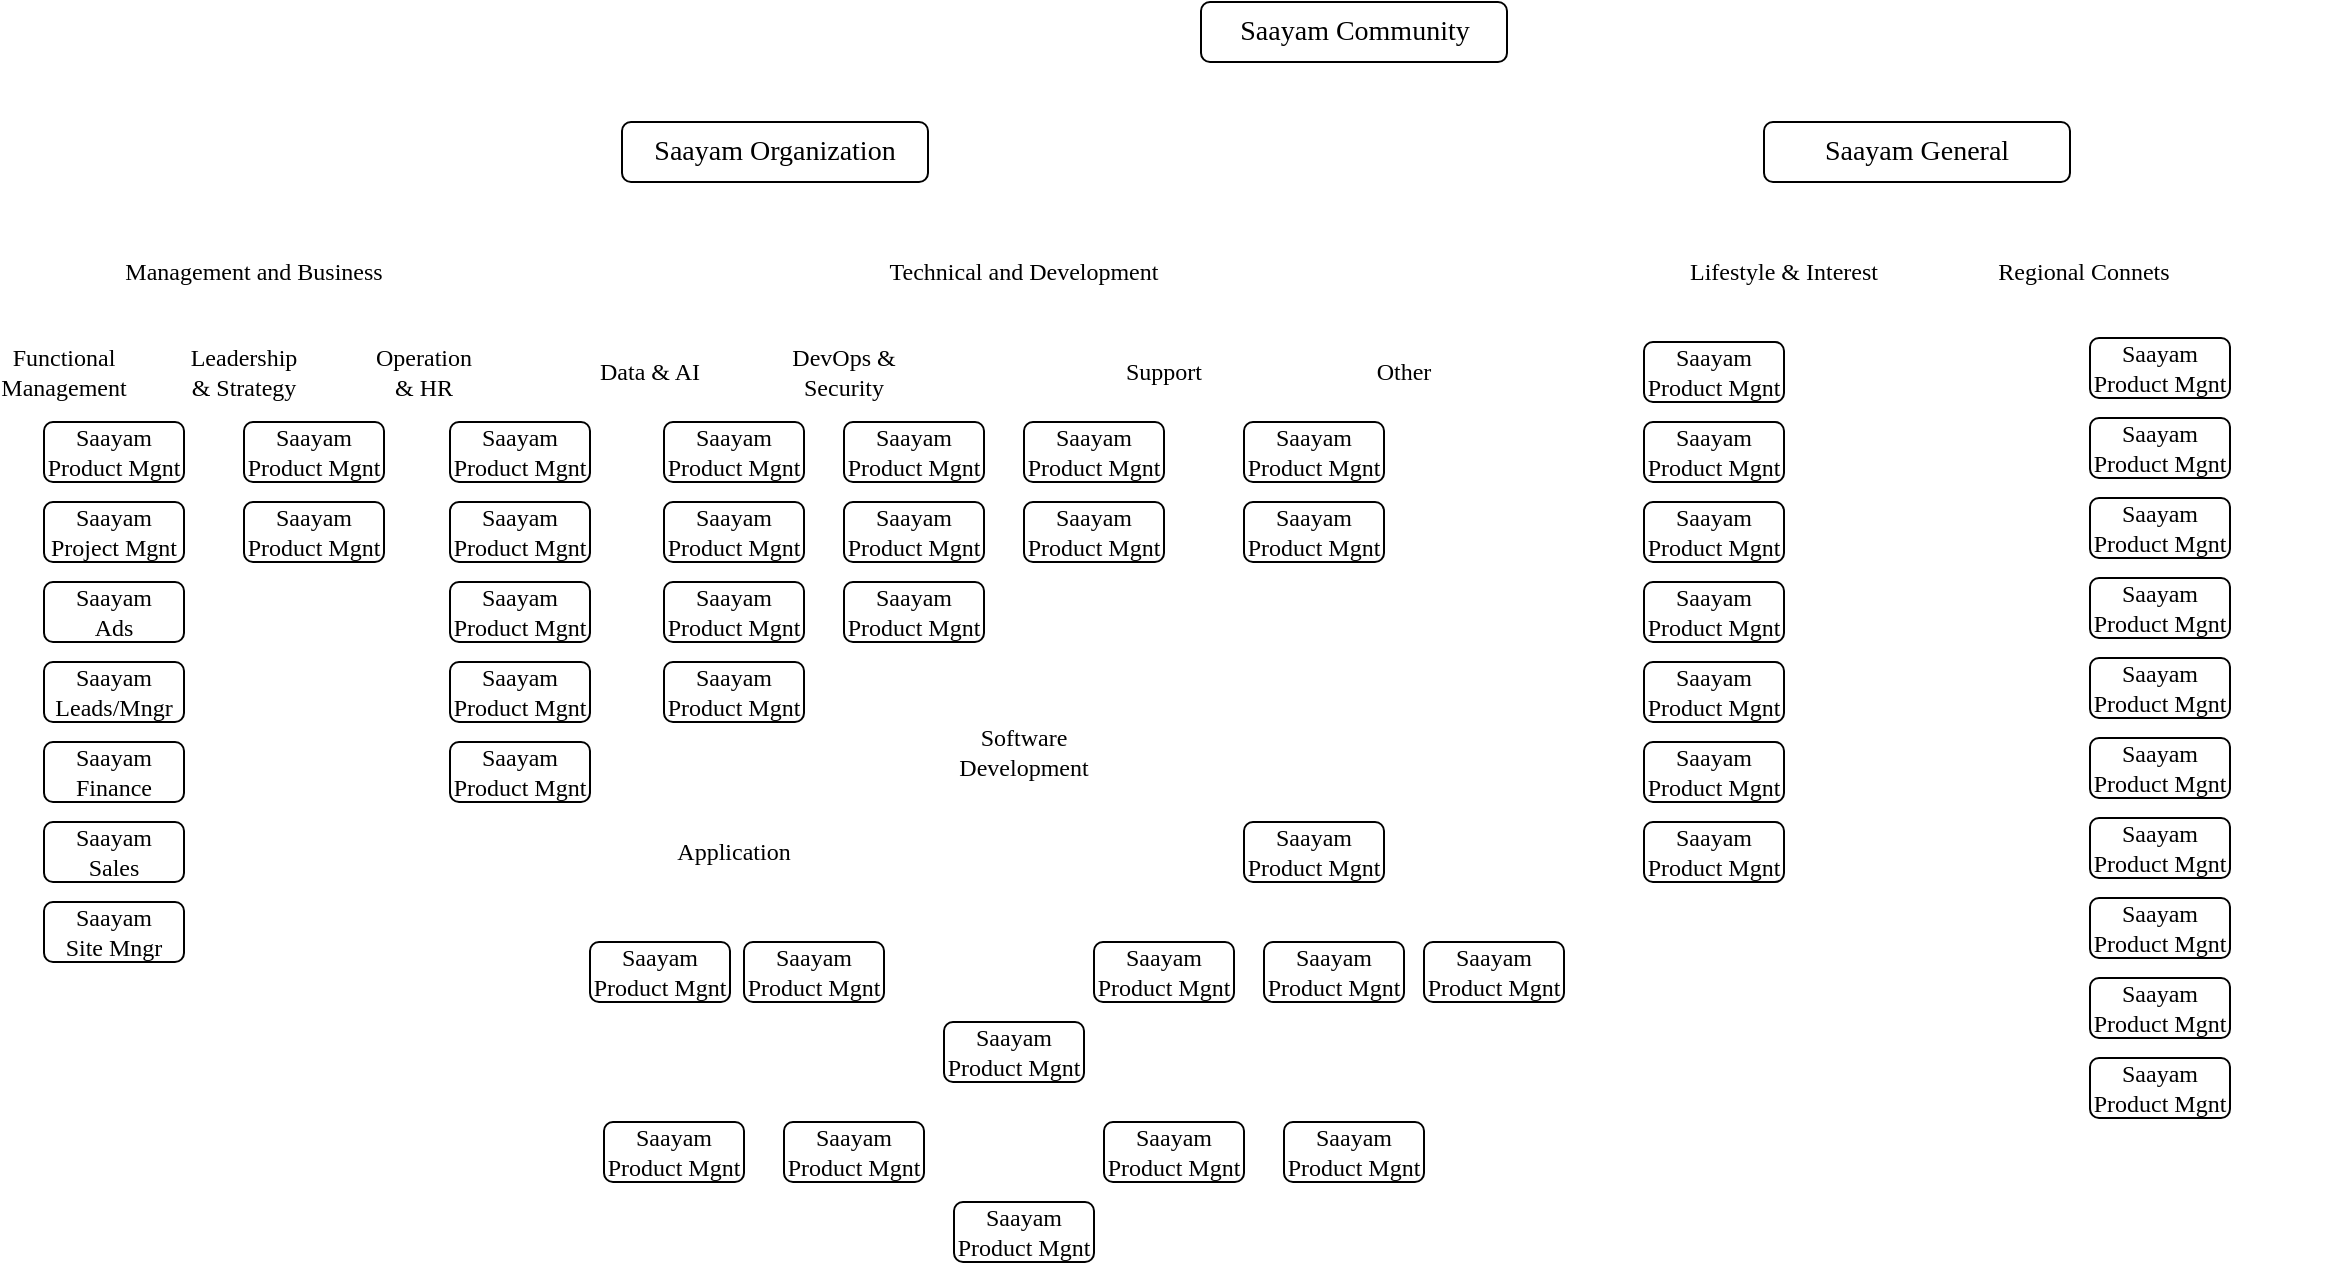 <mxfile version="26.0.16">
  <diagram name="Page-1" id="faPXwKlG1Smw7G1Jm4VZ">
    <mxGraphModel dx="1181" dy="648" grid="1" gridSize="10" guides="1" tooltips="1" connect="1" arrows="1" fold="1" page="1" pageScale="1" pageWidth="850" pageHeight="1100" math="0" shadow="0">
      <root>
        <mxCell id="0" />
        <mxCell id="1" parent="0" />
        <mxCell id="sFwRKjwJQ-JgnLV3PxY7-1" value="&lt;font&gt;Saayam Organization&lt;/font&gt;" style="rounded=1;whiteSpace=wrap;html=1;fontFamily=Times New Roman;fontSize=14;labelBackgroundColor=none;" parent="1" vertex="1">
          <mxGeometry x="349" y="80" width="153" height="30" as="geometry" />
        </mxCell>
        <mxCell id="sFwRKjwJQ-JgnLV3PxY7-4" value="Management and Business" style="text;html=1;align=center;verticalAlign=middle;whiteSpace=wrap;rounded=0;fontFamily=Times New Roman;labelBackgroundColor=none;" parent="1" vertex="1">
          <mxGeometry x="90" y="140" width="150" height="30" as="geometry" />
        </mxCell>
        <mxCell id="sFwRKjwJQ-JgnLV3PxY7-5" value="Technical and Development" style="text;html=1;align=center;verticalAlign=middle;whiteSpace=wrap;rounded=0;fontFamily=Times New Roman;labelBackgroundColor=none;" parent="1" vertex="1">
          <mxGeometry x="430" y="140" width="240" height="30" as="geometry" />
        </mxCell>
        <mxCell id="sFwRKjwJQ-JgnLV3PxY7-6" value="Leadership &amp;amp; Strategy" style="text;html=1;align=center;verticalAlign=middle;whiteSpace=wrap;rounded=0;fontFamily=Times New Roman;labelBackgroundColor=none;" parent="1" vertex="1">
          <mxGeometry x="130" y="190" width="60" height="30" as="geometry" />
        </mxCell>
        <mxCell id="sFwRKjwJQ-JgnLV3PxY7-7" value="Operation &amp;amp; HR" style="text;html=1;align=center;verticalAlign=middle;whiteSpace=wrap;rounded=0;fontFamily=Times New Roman;labelBackgroundColor=none;" parent="1" vertex="1">
          <mxGeometry x="220" y="190" width="60" height="30" as="geometry" />
        </mxCell>
        <mxCell id="sFwRKjwJQ-JgnLV3PxY7-8" value="Functional Management" style="text;html=1;align=center;verticalAlign=middle;whiteSpace=wrap;rounded=0;fontFamily=Times New Roman;labelBackgroundColor=none;" parent="1" vertex="1">
          <mxGeometry x="40" y="190" width="60" height="30" as="geometry" />
        </mxCell>
        <mxCell id="sFwRKjwJQ-JgnLV3PxY7-9" value="Saayam&lt;br&gt;Product Mgnt" style="rounded=1;whiteSpace=wrap;html=1;fontFamily=Times New Roman;labelBackgroundColor=none;" parent="1" vertex="1">
          <mxGeometry x="60" y="230" width="70" height="30" as="geometry" />
        </mxCell>
        <mxCell id="sFwRKjwJQ-JgnLV3PxY7-10" value="Saayam&lt;br&gt;Project Mgnt" style="rounded=1;whiteSpace=wrap;html=1;fontFamily=Times New Roman;labelBackgroundColor=none;" parent="1" vertex="1">
          <mxGeometry x="60" y="270" width="70" height="30" as="geometry" />
        </mxCell>
        <mxCell id="sFwRKjwJQ-JgnLV3PxY7-11" value="Saayam&lt;br&gt;Ads" style="rounded=1;whiteSpace=wrap;html=1;fontFamily=Times New Roman;labelBackgroundColor=none;" parent="1" vertex="1">
          <mxGeometry x="60" y="310" width="70" height="30" as="geometry" />
        </mxCell>
        <mxCell id="sFwRKjwJQ-JgnLV3PxY7-12" value="Saayam&lt;br&gt;Leads/Mngr" style="rounded=1;whiteSpace=wrap;html=1;fontFamily=Times New Roman;labelBackgroundColor=none;" parent="1" vertex="1">
          <mxGeometry x="60" y="350" width="70" height="30" as="geometry" />
        </mxCell>
        <mxCell id="sFwRKjwJQ-JgnLV3PxY7-13" value="Saayam&lt;br&gt;Finance" style="rounded=1;whiteSpace=wrap;html=1;fontFamily=Times New Roman;labelBackgroundColor=none;" parent="1" vertex="1">
          <mxGeometry x="60" y="390" width="70" height="30" as="geometry" />
        </mxCell>
        <mxCell id="sFwRKjwJQ-JgnLV3PxY7-15" value="Saayam&lt;br&gt;Sales" style="rounded=1;whiteSpace=wrap;html=1;fontFamily=Times New Roman;labelBackgroundColor=none;" parent="1" vertex="1">
          <mxGeometry x="60" y="430" width="70" height="30" as="geometry" />
        </mxCell>
        <mxCell id="sFwRKjwJQ-JgnLV3PxY7-16" value="Saayam&lt;br&gt;Site Mngr" style="rounded=1;whiteSpace=wrap;html=1;fontFamily=Times New Roman;labelBackgroundColor=none;" parent="1" vertex="1">
          <mxGeometry x="60" y="470" width="70" height="30" as="geometry" />
        </mxCell>
        <mxCell id="jOLVGYb07EAdvfGywx12-9" value="Saayam&lt;br&gt;Product Mgnt" style="rounded=1;whiteSpace=wrap;html=1;fontFamily=Times New Roman;labelBackgroundColor=none;" vertex="1" parent="1">
          <mxGeometry x="160" y="230" width="70" height="30" as="geometry" />
        </mxCell>
        <mxCell id="jOLVGYb07EAdvfGywx12-10" value="Saayam&lt;br&gt;Product Mgnt" style="rounded=1;whiteSpace=wrap;html=1;fontFamily=Times New Roman;labelBackgroundColor=none;" vertex="1" parent="1">
          <mxGeometry x="263" y="230" width="70" height="30" as="geometry" />
        </mxCell>
        <mxCell id="jOLVGYb07EAdvfGywx12-11" value="Saayam&lt;br&gt;Product Mgnt" style="rounded=1;whiteSpace=wrap;html=1;fontFamily=Times New Roman;labelBackgroundColor=none;" vertex="1" parent="1">
          <mxGeometry x="160" y="270" width="70" height="30" as="geometry" />
        </mxCell>
        <mxCell id="jOLVGYb07EAdvfGywx12-12" value="Saayam&lt;br&gt;Product Mgnt" style="rounded=1;whiteSpace=wrap;html=1;fontFamily=Times New Roman;labelBackgroundColor=none;" vertex="1" parent="1">
          <mxGeometry x="263" y="270" width="70" height="30" as="geometry" />
        </mxCell>
        <mxCell id="jOLVGYb07EAdvfGywx12-13" value="Saayam&lt;br&gt;Product Mgnt" style="rounded=1;whiteSpace=wrap;html=1;fontFamily=Times New Roman;labelBackgroundColor=none;" vertex="1" parent="1">
          <mxGeometry x="263" y="310" width="70" height="30" as="geometry" />
        </mxCell>
        <mxCell id="jOLVGYb07EAdvfGywx12-14" value="Saayam&lt;br&gt;Product Mgnt" style="rounded=1;whiteSpace=wrap;html=1;fontFamily=Times New Roman;labelBackgroundColor=none;" vertex="1" parent="1">
          <mxGeometry x="263" y="350" width="70" height="30" as="geometry" />
        </mxCell>
        <mxCell id="jOLVGYb07EAdvfGywx12-15" value="Saayam&lt;br&gt;Product Mgnt" style="rounded=1;whiteSpace=wrap;html=1;fontFamily=Times New Roman;labelBackgroundColor=none;" vertex="1" parent="1">
          <mxGeometry x="263" y="390" width="70" height="30" as="geometry" />
        </mxCell>
        <mxCell id="jOLVGYb07EAdvfGywx12-16" value="&lt;font&gt;Saayam Community&lt;/font&gt;" style="rounded=1;whiteSpace=wrap;html=1;fontFamily=Times New Roman;fontSize=14;labelBackgroundColor=none;" vertex="1" parent="1">
          <mxGeometry x="638.5" y="20" width="153" height="30" as="geometry" />
        </mxCell>
        <mxCell id="jOLVGYb07EAdvfGywx12-17" value="&lt;font&gt;Saayam General&lt;/font&gt;" style="rounded=1;whiteSpace=wrap;html=1;fontFamily=Times New Roman;fontSize=14;labelBackgroundColor=none;" vertex="1" parent="1">
          <mxGeometry x="920" y="80" width="153" height="30" as="geometry" />
        </mxCell>
        <mxCell id="jOLVGYb07EAdvfGywx12-18" value="Saayam&lt;br&gt;Product Mgnt" style="rounded=1;whiteSpace=wrap;html=1;fontFamily=Times New Roman;labelBackgroundColor=none;" vertex="1" parent="1">
          <mxGeometry x="370" y="230" width="70" height="30" as="geometry" />
        </mxCell>
        <mxCell id="jOLVGYb07EAdvfGywx12-19" value="Saayam&lt;br&gt;Product Mgnt" style="rounded=1;whiteSpace=wrap;html=1;fontFamily=Times New Roman;labelBackgroundColor=none;" vertex="1" parent="1">
          <mxGeometry x="370" y="270" width="70" height="30" as="geometry" />
        </mxCell>
        <mxCell id="jOLVGYb07EAdvfGywx12-20" value="Saayam&lt;br&gt;Product Mgnt" style="rounded=1;whiteSpace=wrap;html=1;fontFamily=Times New Roman;labelBackgroundColor=none;" vertex="1" parent="1">
          <mxGeometry x="370" y="310" width="70" height="30" as="geometry" />
        </mxCell>
        <mxCell id="jOLVGYb07EAdvfGywx12-21" value="Data &amp;amp; AI" style="text;html=1;align=center;verticalAlign=middle;whiteSpace=wrap;rounded=0;fontFamily=Times New Roman;labelBackgroundColor=none;" vertex="1" parent="1">
          <mxGeometry x="333" y="190" width="60" height="30" as="geometry" />
        </mxCell>
        <mxCell id="jOLVGYb07EAdvfGywx12-22" value="Other" style="text;html=1;align=center;verticalAlign=middle;whiteSpace=wrap;rounded=0;fontFamily=Times New Roman;labelBackgroundColor=none;" vertex="1" parent="1">
          <mxGeometry x="710" y="190" width="60" height="30" as="geometry" />
        </mxCell>
        <mxCell id="jOLVGYb07EAdvfGywx12-23" value="DevOps &amp;amp; Security" style="text;html=1;align=center;verticalAlign=middle;whiteSpace=wrap;rounded=0;fontFamily=Times New Roman;labelBackgroundColor=none;" vertex="1" parent="1">
          <mxGeometry x="430" y="190" width="60" height="30" as="geometry" />
        </mxCell>
        <mxCell id="jOLVGYb07EAdvfGywx12-24" value="Support" style="text;html=1;align=center;verticalAlign=middle;whiteSpace=wrap;rounded=0;fontFamily=Times New Roman;labelBackgroundColor=none;" vertex="1" parent="1">
          <mxGeometry x="590" y="190" width="60" height="30" as="geometry" />
        </mxCell>
        <mxCell id="jOLVGYb07EAdvfGywx12-26" value="Saayam&lt;br&gt;Product Mgnt" style="rounded=1;whiteSpace=wrap;html=1;fontFamily=Times New Roman;labelBackgroundColor=none;" vertex="1" parent="1">
          <mxGeometry x="370" y="350" width="70" height="30" as="geometry" />
        </mxCell>
        <mxCell id="jOLVGYb07EAdvfGywx12-27" value="Saayam&lt;br&gt;Product Mgnt" style="rounded=1;whiteSpace=wrap;html=1;fontFamily=Times New Roman;labelBackgroundColor=none;" vertex="1" parent="1">
          <mxGeometry x="460" y="230" width="70" height="30" as="geometry" />
        </mxCell>
        <mxCell id="jOLVGYb07EAdvfGywx12-28" value="Saayam&lt;br&gt;Product Mgnt" style="rounded=1;whiteSpace=wrap;html=1;fontFamily=Times New Roman;labelBackgroundColor=none;" vertex="1" parent="1">
          <mxGeometry x="460" y="270" width="70" height="30" as="geometry" />
        </mxCell>
        <mxCell id="jOLVGYb07EAdvfGywx12-29" value="Saayam&lt;br&gt;Product Mgnt" style="rounded=1;whiteSpace=wrap;html=1;fontFamily=Times New Roman;labelBackgroundColor=none;" vertex="1" parent="1">
          <mxGeometry x="460" y="310" width="70" height="30" as="geometry" />
        </mxCell>
        <mxCell id="jOLVGYb07EAdvfGywx12-30" value="Saayam&lt;br&gt;Product Mgnt" style="rounded=1;whiteSpace=wrap;html=1;fontFamily=Times New Roman;labelBackgroundColor=none;" vertex="1" parent="1">
          <mxGeometry x="550" y="230" width="70" height="30" as="geometry" />
        </mxCell>
        <mxCell id="jOLVGYb07EAdvfGywx12-31" value="Saayam&lt;br&gt;Product Mgnt" style="rounded=1;whiteSpace=wrap;html=1;fontFamily=Times New Roman;labelBackgroundColor=none;" vertex="1" parent="1">
          <mxGeometry x="550" y="270" width="70" height="30" as="geometry" />
        </mxCell>
        <mxCell id="jOLVGYb07EAdvfGywx12-32" value="Saayam&lt;br&gt;Product Mgnt" style="rounded=1;whiteSpace=wrap;html=1;fontFamily=Times New Roman;labelBackgroundColor=none;" vertex="1" parent="1">
          <mxGeometry x="660" y="230" width="70" height="30" as="geometry" />
        </mxCell>
        <mxCell id="jOLVGYb07EAdvfGywx12-33" value="Saayam&lt;br&gt;Product Mgnt" style="rounded=1;whiteSpace=wrap;html=1;fontFamily=Times New Roman;labelBackgroundColor=none;" vertex="1" parent="1">
          <mxGeometry x="660" y="270" width="70" height="30" as="geometry" />
        </mxCell>
        <mxCell id="jOLVGYb07EAdvfGywx12-35" value="Software Development" style="text;html=1;align=center;verticalAlign=middle;whiteSpace=wrap;rounded=0;fontFamily=Times New Roman;labelBackgroundColor=none;" vertex="1" parent="1">
          <mxGeometry x="520" y="380" width="60" height="30" as="geometry" />
        </mxCell>
        <mxCell id="jOLVGYb07EAdvfGywx12-36" value="Application" style="text;html=1;align=center;verticalAlign=middle;whiteSpace=wrap;rounded=0;fontFamily=Times New Roman;labelBackgroundColor=none;" vertex="1" parent="1">
          <mxGeometry x="375" y="430" width="60" height="30" as="geometry" />
        </mxCell>
        <mxCell id="jOLVGYb07EAdvfGywx12-37" value="Saayam&lt;br&gt;Product Mgnt" style="rounded=1;whiteSpace=wrap;html=1;fontFamily=Times New Roman;labelBackgroundColor=none;" vertex="1" parent="1">
          <mxGeometry x="333" y="490" width="70" height="30" as="geometry" />
        </mxCell>
        <mxCell id="jOLVGYb07EAdvfGywx12-38" value="Saayam&lt;br&gt;Product Mgnt" style="rounded=1;whiteSpace=wrap;html=1;fontFamily=Times New Roman;labelBackgroundColor=none;" vertex="1" parent="1">
          <mxGeometry x="410" y="490" width="70" height="30" as="geometry" />
        </mxCell>
        <mxCell id="jOLVGYb07EAdvfGywx12-39" value="Saayam&lt;br&gt;Product Mgnt" style="rounded=1;whiteSpace=wrap;html=1;fontFamily=Times New Roman;labelBackgroundColor=none;" vertex="1" parent="1">
          <mxGeometry x="510" y="530" width="70" height="30" as="geometry" />
        </mxCell>
        <mxCell id="jOLVGYb07EAdvfGywx12-40" value="Saayam&lt;br&gt;Product Mgnt" style="rounded=1;whiteSpace=wrap;html=1;fontFamily=Times New Roman;labelBackgroundColor=none;" vertex="1" parent="1">
          <mxGeometry x="660" y="430" width="70" height="30" as="geometry" />
        </mxCell>
        <mxCell id="jOLVGYb07EAdvfGywx12-41" value="Saayam&lt;br&gt;Product Mgnt" style="rounded=1;whiteSpace=wrap;html=1;fontFamily=Times New Roman;labelBackgroundColor=none;" vertex="1" parent="1">
          <mxGeometry x="340" y="580" width="70" height="30" as="geometry" />
        </mxCell>
        <mxCell id="jOLVGYb07EAdvfGywx12-43" value="Saayam&lt;br&gt;Product Mgnt" style="rounded=1;whiteSpace=wrap;html=1;fontFamily=Times New Roman;labelBackgroundColor=none;" vertex="1" parent="1">
          <mxGeometry x="430" y="580" width="70" height="30" as="geometry" />
        </mxCell>
        <mxCell id="jOLVGYb07EAdvfGywx12-44" value="Saayam&lt;br&gt;Product Mgnt" style="rounded=1;whiteSpace=wrap;html=1;fontFamily=Times New Roman;labelBackgroundColor=none;" vertex="1" parent="1">
          <mxGeometry x="515" y="620" width="70" height="30" as="geometry" />
        </mxCell>
        <mxCell id="jOLVGYb07EAdvfGywx12-45" value="Saayam&lt;br&gt;Product Mgnt" style="rounded=1;whiteSpace=wrap;html=1;fontFamily=Times New Roman;labelBackgroundColor=none;" vertex="1" parent="1">
          <mxGeometry x="590" y="580" width="70" height="30" as="geometry" />
        </mxCell>
        <mxCell id="jOLVGYb07EAdvfGywx12-46" value="Saayam&lt;br&gt;Product Mgnt" style="rounded=1;whiteSpace=wrap;html=1;fontFamily=Times New Roman;labelBackgroundColor=none;" vertex="1" parent="1">
          <mxGeometry x="680" y="580" width="70" height="30" as="geometry" />
        </mxCell>
        <mxCell id="jOLVGYb07EAdvfGywx12-47" value="Saayam&lt;br&gt;Product Mgnt" style="rounded=1;whiteSpace=wrap;html=1;fontFamily=Times New Roman;labelBackgroundColor=none;" vertex="1" parent="1">
          <mxGeometry x="585" y="490" width="70" height="30" as="geometry" />
        </mxCell>
        <mxCell id="jOLVGYb07EAdvfGywx12-48" value="Saayam&lt;br&gt;Product Mgnt" style="rounded=1;whiteSpace=wrap;html=1;fontFamily=Times New Roman;labelBackgroundColor=none;" vertex="1" parent="1">
          <mxGeometry x="670" y="490" width="70" height="30" as="geometry" />
        </mxCell>
        <mxCell id="jOLVGYb07EAdvfGywx12-49" value="Saayam&lt;br&gt;Product Mgnt" style="rounded=1;whiteSpace=wrap;html=1;fontFamily=Times New Roman;labelBackgroundColor=none;" vertex="1" parent="1">
          <mxGeometry x="750" y="490" width="70" height="30" as="geometry" />
        </mxCell>
        <mxCell id="jOLVGYb07EAdvfGywx12-50" value="Lifestyle &amp;amp; Interest" style="text;html=1;align=center;verticalAlign=middle;whiteSpace=wrap;rounded=0;fontFamily=Times New Roman;labelBackgroundColor=none;" vertex="1" parent="1">
          <mxGeometry x="810" y="140" width="240" height="30" as="geometry" />
        </mxCell>
        <mxCell id="jOLVGYb07EAdvfGywx12-51" value="Regional Connets" style="text;html=1;align=center;verticalAlign=middle;whiteSpace=wrap;rounded=0;fontFamily=Times New Roman;labelBackgroundColor=none;" vertex="1" parent="1">
          <mxGeometry x="960" y="140" width="240" height="30" as="geometry" />
        </mxCell>
        <mxCell id="jOLVGYb07EAdvfGywx12-54" value="Saayam&lt;br&gt;Product Mgnt" style="rounded=1;whiteSpace=wrap;html=1;fontFamily=Times New Roman;labelBackgroundColor=none;" vertex="1" parent="1">
          <mxGeometry x="860" y="190" width="70" height="30" as="geometry" />
        </mxCell>
        <mxCell id="jOLVGYb07EAdvfGywx12-55" value="Saayam&lt;br&gt;Product Mgnt" style="rounded=1;whiteSpace=wrap;html=1;fontFamily=Times New Roman;labelBackgroundColor=none;" vertex="1" parent="1">
          <mxGeometry x="860" y="230" width="70" height="30" as="geometry" />
        </mxCell>
        <mxCell id="jOLVGYb07EAdvfGywx12-56" value="Saayam&lt;br&gt;Product Mgnt" style="rounded=1;whiteSpace=wrap;html=1;fontFamily=Times New Roman;labelBackgroundColor=none;" vertex="1" parent="1">
          <mxGeometry x="860" y="270" width="70" height="30" as="geometry" />
        </mxCell>
        <mxCell id="jOLVGYb07EAdvfGywx12-57" value="Saayam&lt;br&gt;Product Mgnt" style="rounded=1;whiteSpace=wrap;html=1;fontFamily=Times New Roman;labelBackgroundColor=none;" vertex="1" parent="1">
          <mxGeometry x="860" y="310" width="70" height="30" as="geometry" />
        </mxCell>
        <mxCell id="jOLVGYb07EAdvfGywx12-58" value="Saayam&lt;br&gt;Product Mgnt" style="rounded=1;whiteSpace=wrap;html=1;fontFamily=Times New Roman;labelBackgroundColor=none;" vertex="1" parent="1">
          <mxGeometry x="860" y="350" width="70" height="30" as="geometry" />
        </mxCell>
        <mxCell id="jOLVGYb07EAdvfGywx12-59" value="Saayam&lt;br&gt;Product Mgnt" style="rounded=1;whiteSpace=wrap;html=1;fontFamily=Times New Roman;labelBackgroundColor=none;" vertex="1" parent="1">
          <mxGeometry x="860" y="390" width="70" height="30" as="geometry" />
        </mxCell>
        <mxCell id="jOLVGYb07EAdvfGywx12-60" value="Saayam&lt;br&gt;Product Mgnt" style="rounded=1;whiteSpace=wrap;html=1;fontFamily=Times New Roman;labelBackgroundColor=none;" vertex="1" parent="1">
          <mxGeometry x="860" y="430" width="70" height="30" as="geometry" />
        </mxCell>
        <mxCell id="jOLVGYb07EAdvfGywx12-61" value="Saayam&lt;br&gt;Product Mgnt" style="rounded=1;whiteSpace=wrap;html=1;fontFamily=Times New Roman;labelBackgroundColor=none;" vertex="1" parent="1">
          <mxGeometry x="1083" y="188" width="70" height="30" as="geometry" />
        </mxCell>
        <mxCell id="jOLVGYb07EAdvfGywx12-62" value="Saayam&lt;br&gt;Product Mgnt" style="rounded=1;whiteSpace=wrap;html=1;fontFamily=Times New Roman;labelBackgroundColor=none;" vertex="1" parent="1">
          <mxGeometry x="1083" y="228" width="70" height="30" as="geometry" />
        </mxCell>
        <mxCell id="jOLVGYb07EAdvfGywx12-63" value="Saayam&lt;br&gt;Product Mgnt" style="rounded=1;whiteSpace=wrap;html=1;fontFamily=Times New Roman;labelBackgroundColor=none;" vertex="1" parent="1">
          <mxGeometry x="1083" y="268" width="70" height="30" as="geometry" />
        </mxCell>
        <mxCell id="jOLVGYb07EAdvfGywx12-64" value="Saayam&lt;br&gt;Product Mgnt" style="rounded=1;whiteSpace=wrap;html=1;fontFamily=Times New Roman;labelBackgroundColor=none;" vertex="1" parent="1">
          <mxGeometry x="1083" y="308" width="70" height="30" as="geometry" />
        </mxCell>
        <mxCell id="jOLVGYb07EAdvfGywx12-65" value="Saayam&lt;br&gt;Product Mgnt" style="rounded=1;whiteSpace=wrap;html=1;fontFamily=Times New Roman;labelBackgroundColor=none;" vertex="1" parent="1">
          <mxGeometry x="1083" y="348" width="70" height="30" as="geometry" />
        </mxCell>
        <mxCell id="jOLVGYb07EAdvfGywx12-66" value="Saayam&lt;br&gt;Product Mgnt" style="rounded=1;whiteSpace=wrap;html=1;fontFamily=Times New Roman;labelBackgroundColor=none;" vertex="1" parent="1">
          <mxGeometry x="1083" y="388" width="70" height="30" as="geometry" />
        </mxCell>
        <mxCell id="jOLVGYb07EAdvfGywx12-67" value="Saayam&lt;br&gt;Product Mgnt" style="rounded=1;whiteSpace=wrap;html=1;fontFamily=Times New Roman;labelBackgroundColor=none;" vertex="1" parent="1">
          <mxGeometry x="1083" y="428" width="70" height="30" as="geometry" />
        </mxCell>
        <mxCell id="jOLVGYb07EAdvfGywx12-68" value="Saayam&lt;br&gt;Product Mgnt" style="rounded=1;whiteSpace=wrap;html=1;fontFamily=Times New Roman;labelBackgroundColor=none;" vertex="1" parent="1">
          <mxGeometry x="1083" y="468" width="70" height="30" as="geometry" />
        </mxCell>
        <mxCell id="jOLVGYb07EAdvfGywx12-69" value="Saayam&lt;br&gt;Product Mgnt" style="rounded=1;whiteSpace=wrap;html=1;fontFamily=Times New Roman;labelBackgroundColor=none;" vertex="1" parent="1">
          <mxGeometry x="1083" y="508" width="70" height="30" as="geometry" />
        </mxCell>
        <mxCell id="jOLVGYb07EAdvfGywx12-70" value="Saayam&lt;br&gt;Product Mgnt" style="rounded=1;whiteSpace=wrap;html=1;fontFamily=Times New Roman;labelBackgroundColor=none;" vertex="1" parent="1">
          <mxGeometry x="1083" y="548" width="70" height="30" as="geometry" />
        </mxCell>
      </root>
    </mxGraphModel>
  </diagram>
</mxfile>
